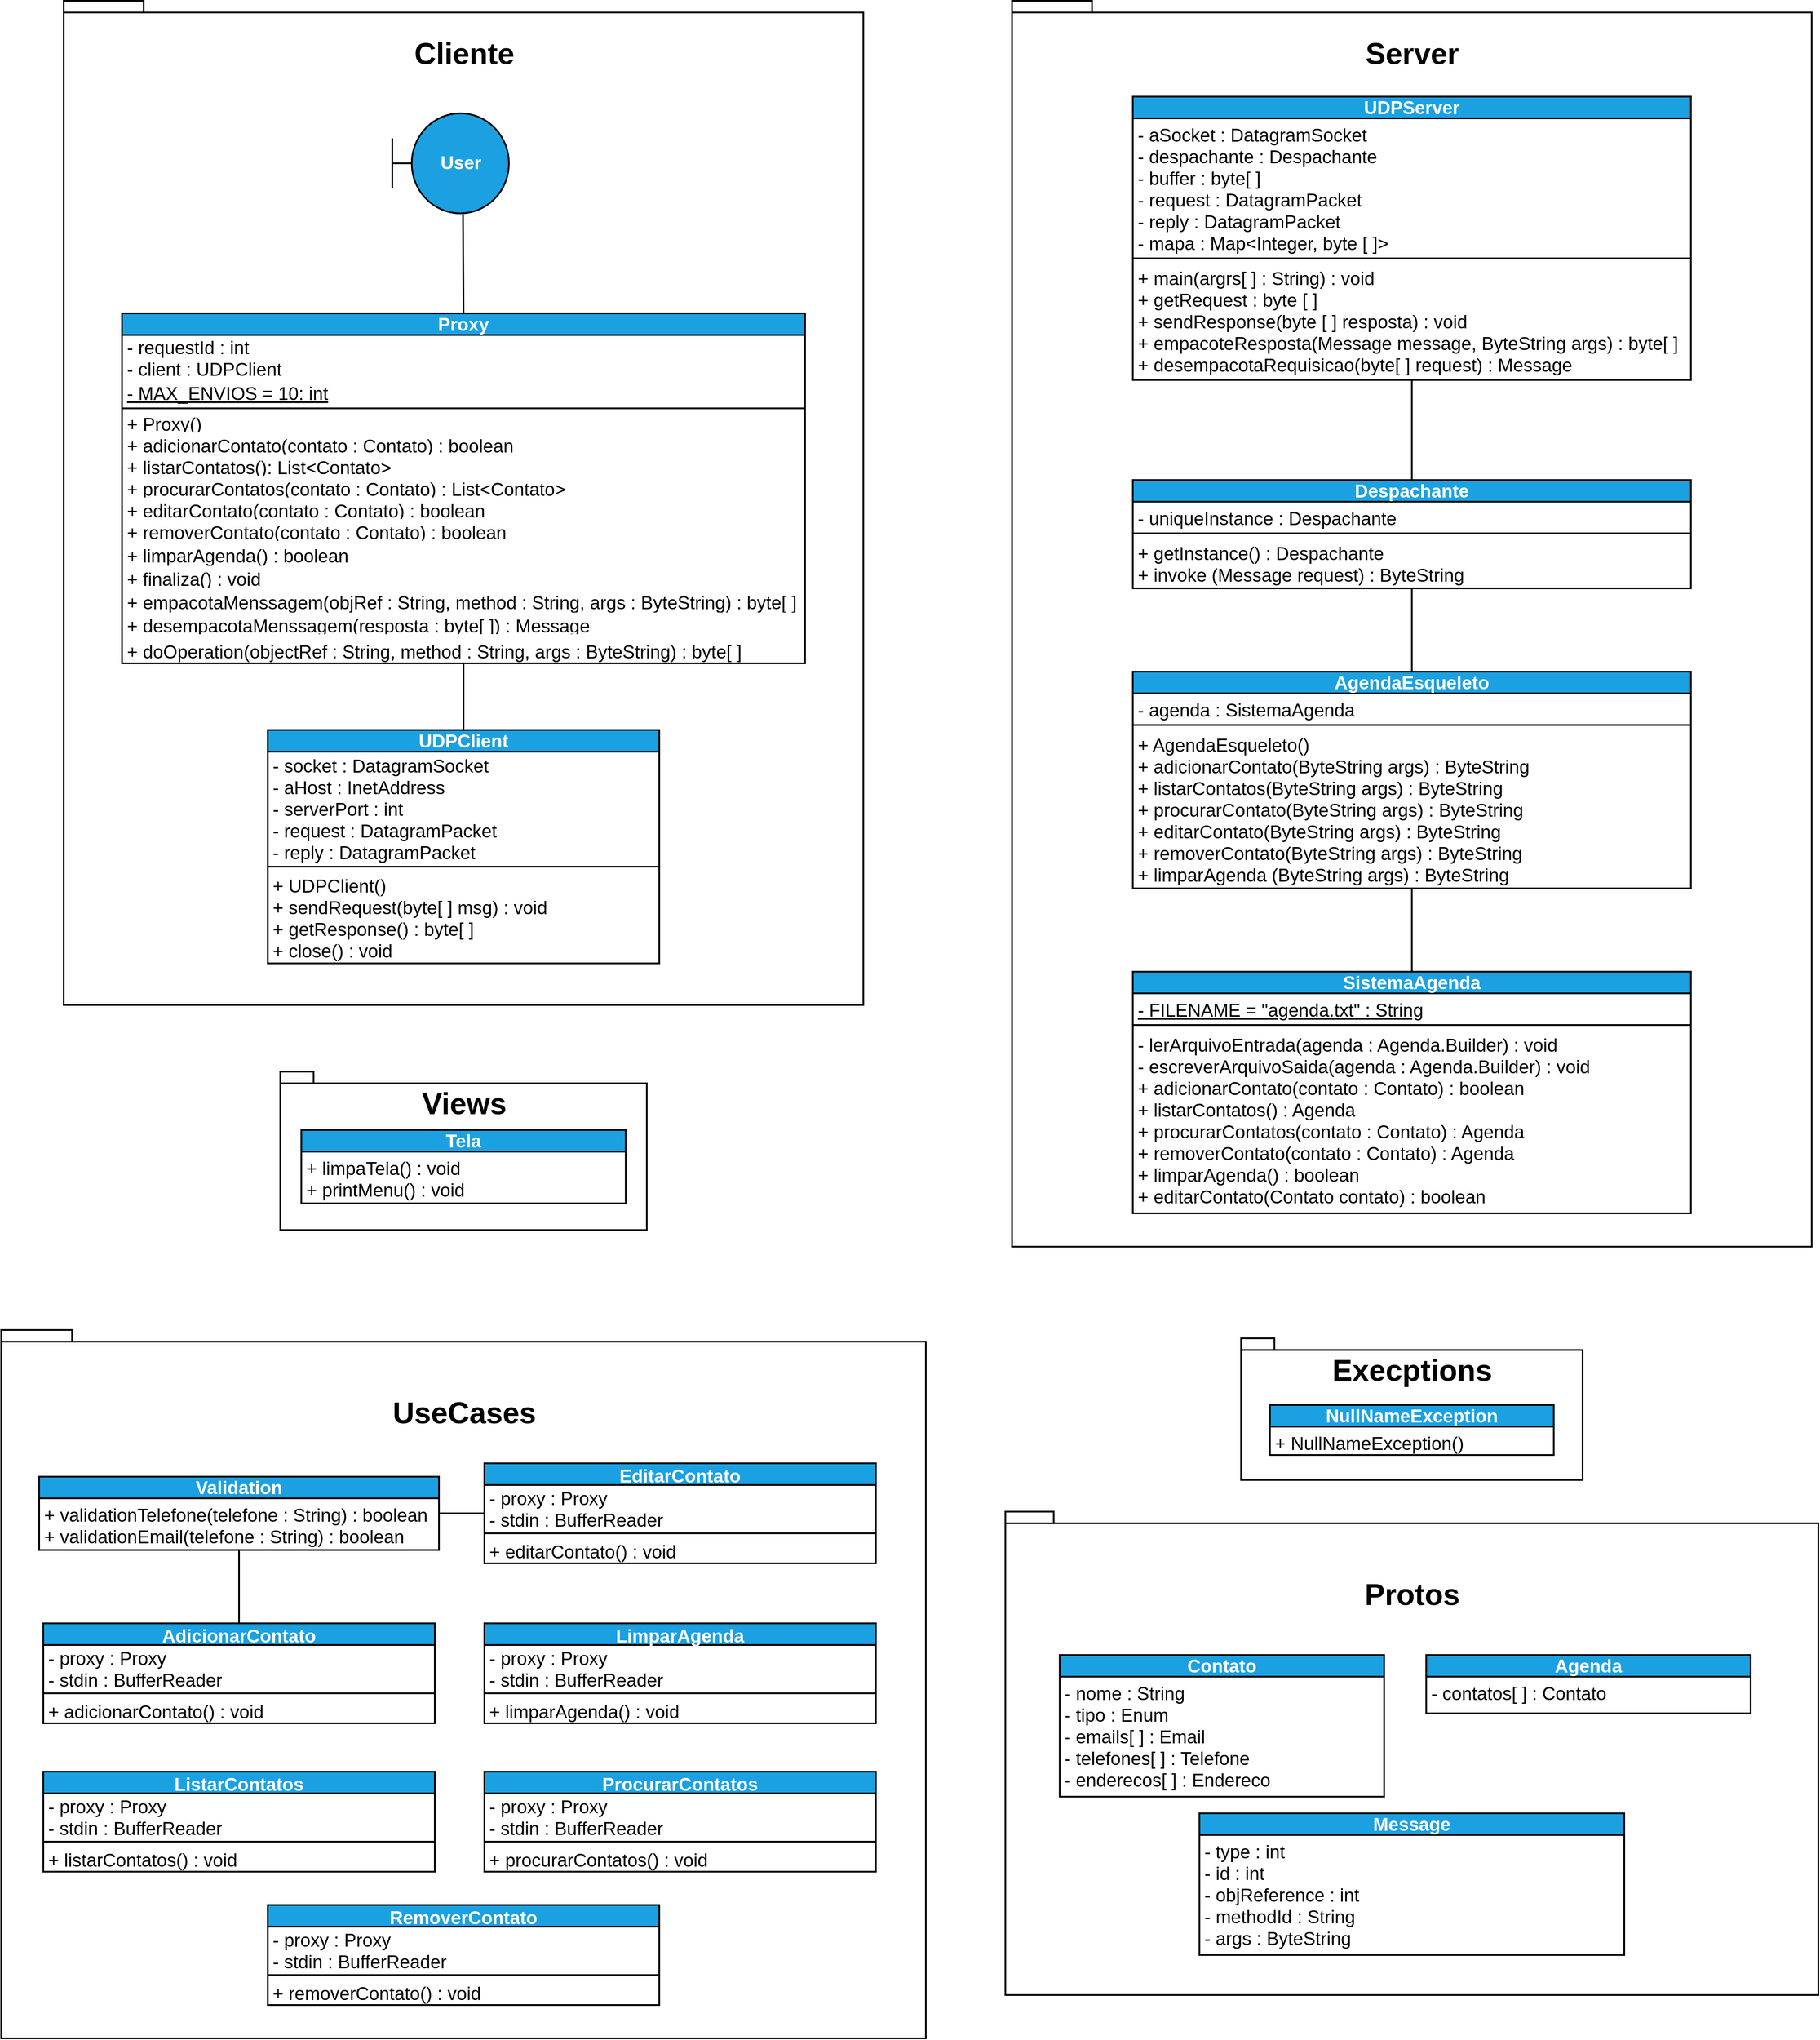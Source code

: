 <mxfile>
    <diagram id="Bl6PnjhjwC42AaLjEG6b" name="Page-1">
        <mxGraphModel dx="3425" dy="2639" grid="1" gridSize="10" guides="1" tooltips="1" connect="1" arrows="1" fold="1" page="1" pageScale="1" pageWidth="1169" pageHeight="827" math="0" shadow="0">
            <root>
                <mxCell id="0"/>
                <mxCell id="1" parent="0"/>
                <mxCell id="111" value="&lt;p style=&quot;line-height: 2.6 ; font-size: 36px&quot;&gt;Protos&lt;/p&gt;" style="shape=folder;fontStyle=1;spacingTop=10;tabWidth=40;tabHeight=14;tabPosition=left;html=1;verticalAlign=top;strokeWidth=2;" vertex="1" parent="1">
                    <mxGeometry x="1016" y="1778" width="976" height="580" as="geometry"/>
                </mxCell>
                <mxCell id="101" value="&lt;font style=&quot;font-size: 36px&quot;&gt;Execptions&lt;/font&gt;" style="shape=folder;fontStyle=1;spacingTop=10;tabWidth=40;tabHeight=14;tabPosition=left;html=1;fontSize=22;strokeColor=default;strokeWidth=2;verticalAlign=top;" parent="1" vertex="1">
                    <mxGeometry x="1299" y="1570" width="410" height="170" as="geometry"/>
                </mxCell>
                <mxCell id="97" value="&lt;p style=&quot;line-height: 2.6 ; font-size: 36px&quot;&gt;UseCases&lt;/p&gt;" style="shape=folder;fontStyle=1;spacingTop=10;tabWidth=40;tabHeight=14;tabPosition=left;html=1;fontSize=22;strokeColor=default;strokeWidth=2;verticalAlign=top;" parent="1" vertex="1">
                    <mxGeometry x="-189.5" y="1560" width="1110" height="850" as="geometry"/>
                </mxCell>
                <mxCell id="61" value="&lt;font style=&quot;font-size: 36px&quot;&gt;Views&lt;/font&gt;" style="shape=folder;fontStyle=1;spacingTop=10;tabWidth=40;tabHeight=14;tabPosition=left;html=1;fontSize=22;strokeColor=default;strokeWidth=2;verticalAlign=top;" parent="1" vertex="1">
                    <mxGeometry x="145.5" y="1250" width="440" height="190" as="geometry"/>
                </mxCell>
                <mxCell id="56" value="&lt;font style=&quot;font-size: 36px ; line-height: 2.6&quot;&gt;Server&lt;/font&gt;" style="shape=folder;fontStyle=1;spacingTop=10;tabWidth=40;tabHeight=14;tabPosition=left;html=1;fontSize=22;strokeColor=default;strokeWidth=2;verticalAlign=top;" parent="1" vertex="1">
                    <mxGeometry x="1024" y="-35" width="960" height="1495" as="geometry"/>
                </mxCell>
                <mxCell id="53" value="&lt;font style=&quot;font-size: 36px ; line-height: 2.6&quot;&gt;Cliente&lt;/font&gt;" style="shape=folder;fontStyle=1;spacingTop=10;tabWidth=40;tabHeight=14;tabPosition=left;html=1;fontSize=22;strokeColor=default;strokeWidth=2;verticalAlign=top;" parent="1" vertex="1">
                    <mxGeometry x="-114.5" y="-35" width="960" height="1205" as="geometry"/>
                </mxCell>
                <mxCell id="2" value="User" style="shape=umlBoundary;whiteSpace=wrap;html=1;fillColor=#1ba1e2;strokeColor=#000000;strokeWidth=2;fontStyle=1;fontSize=22;verticalAlign=middle;fontColor=#ffffff;spacing=2;" parent="1" vertex="1">
                    <mxGeometry x="280" y="100" width="140" height="120" as="geometry"/>
                </mxCell>
                <mxCell id="55" style="edgeStyle=none;html=1;exitX=0.5;exitY=0;exitDx=0;exitDy=0;entryX=0.606;entryY=1.01;entryDx=0;entryDy=0;entryPerimeter=0;fontSize=22;endArrow=none;endFill=0;strokeWidth=2;" parent="1" source="7" target="2" edge="1">
                    <mxGeometry relative="1" as="geometry"/>
                </mxCell>
                <mxCell id="7" value="Proxy" style="swimlane;fontStyle=1;align=center;verticalAlign=bottom;childLayout=stackLayout;horizontal=1;startSize=26;horizontalStack=0;resizeParent=1;resizeParentMax=0;resizeLast=0;collapsible=1;marginBottom=0;fontSize=22;strokeColor=#000000;strokeWidth=2;fillColor=#1ba1e2;fontColor=#ffffff;" parent="1" vertex="1">
                    <mxGeometry x="-44.5" y="340" width="820" height="420" as="geometry"/>
                </mxCell>
                <mxCell id="8" value="- requestId : int&#10;- client : UDPClient" style="text;strokeColor=none;fillColor=none;align=left;verticalAlign=middle;spacingLeft=4;spacingRight=4;overflow=hidden;rotatable=0;points=[[0,0.5],[1,0.5]];portConstraint=eastwest;fontSize=22;fontStyle=0" parent="7" vertex="1">
                    <mxGeometry y="26" width="820" height="50" as="geometry"/>
                </mxCell>
                <mxCell id="103" value="- MAX_ENVIOS = 10: int" style="text;strokeColor=none;fillColor=none;align=left;verticalAlign=top;spacingLeft=4;spacingRight=4;overflow=hidden;rotatable=0;points=[[0,0.5],[1,0.5]];portConstraint=eastwest;fontSize=22;fontStyle=4" parent="7" vertex="1">
                    <mxGeometry y="76" width="820" height="34" as="geometry"/>
                </mxCell>
                <mxCell id="9" value="" style="line;strokeWidth=2;fillColor=none;align=left;verticalAlign=middle;spacingTop=-1;spacingLeft=3;spacingRight=3;rotatable=0;labelPosition=right;points=[];portConstraint=eastwest;fontSize=22;" parent="7" vertex="1">
                    <mxGeometry y="110" width="820" height="8" as="geometry"/>
                </mxCell>
                <mxCell id="18" value="+ Proxy()" style="text;strokeColor=none;fillColor=none;align=left;verticalAlign=middle;spacingLeft=4;spacingRight=4;overflow=hidden;rotatable=0;points=[[0,0.5],[1,0.5]];portConstraint=eastwest;fontSize=22;" parent="7" vertex="1">
                    <mxGeometry y="118" width="820" height="26" as="geometry"/>
                </mxCell>
                <mxCell id="16" value="+ adicionarContato(contato : Contato) : boolean" style="text;strokeColor=none;fillColor=none;align=left;verticalAlign=middle;spacingLeft=4;spacingRight=4;overflow=hidden;rotatable=0;points=[[0,0.5],[1,0.5]];portConstraint=eastwest;fontSize=22;" parent="7" vertex="1">
                    <mxGeometry y="144" width="820" height="26" as="geometry"/>
                </mxCell>
                <mxCell id="17" value="+ listarContatos(): List&lt;Contato&gt;" style="text;strokeColor=none;fillColor=none;align=left;verticalAlign=middle;spacingLeft=4;spacingRight=4;overflow=hidden;rotatable=0;points=[[0,0.5],[1,0.5]];portConstraint=eastwest;fontSize=22;" parent="7" vertex="1">
                    <mxGeometry y="170" width="820" height="26" as="geometry"/>
                </mxCell>
                <mxCell id="15" value="+ procurarContatos(contato : Contato) : List&lt;Contato&gt;" style="text;strokeColor=none;fillColor=none;align=left;verticalAlign=middle;spacingLeft=4;spacingRight=4;overflow=hidden;rotatable=0;points=[[0,0.5],[1,0.5]];portConstraint=eastwest;fontSize=22;" parent="7" vertex="1">
                    <mxGeometry y="196" width="820" height="26" as="geometry"/>
                </mxCell>
                <mxCell id="14" value="+ editarContato(contato : Contato) : boolean" style="text;strokeColor=none;fillColor=none;align=left;verticalAlign=middle;spacingLeft=4;spacingRight=4;overflow=hidden;rotatable=0;points=[[0,0.5],[1,0.5]];portConstraint=eastwest;fontSize=22;" parent="7" vertex="1">
                    <mxGeometry y="222" width="820" height="26" as="geometry"/>
                </mxCell>
                <mxCell id="11" value="+ removerContato(contato : Contato) : boolean" style="text;strokeColor=none;fillColor=none;align=left;verticalAlign=middle;spacingLeft=4;spacingRight=4;overflow=hidden;rotatable=0;points=[[0,0.5],[1,0.5]];portConstraint=eastwest;fontSize=22;" parent="7" vertex="1">
                    <mxGeometry y="248" width="820" height="26" as="geometry"/>
                </mxCell>
                <mxCell id="10" value="+ limparAgenda() : boolean" style="text;strokeColor=none;fillColor=none;align=left;verticalAlign=middle;spacingLeft=4;spacingRight=4;overflow=hidden;rotatable=0;points=[[0,0.5],[1,0.5]];portConstraint=eastwest;fontSize=22;" parent="7" vertex="1">
                    <mxGeometry y="274" width="820" height="30" as="geometry"/>
                </mxCell>
                <mxCell id="21" value="+ finaliza() : void" style="text;strokeColor=none;fillColor=none;align=left;verticalAlign=middle;spacingLeft=4;spacingRight=4;overflow=hidden;rotatable=0;points=[[0,0.5],[1,0.5]];portConstraint=eastwest;fontSize=22;" parent="7" vertex="1">
                    <mxGeometry y="304" width="820" height="26" as="geometry"/>
                </mxCell>
                <mxCell id="20" value="+ empacotaMenssagem(objRef : String, method : String, args : ByteString) : byte[ ]" style="text;strokeColor=none;fillColor=none;align=left;verticalAlign=middle;spacingLeft=4;spacingRight=4;overflow=hidden;rotatable=0;points=[[0,0.5],[1,0.5]];portConstraint=eastwest;fontSize=22;" parent="7" vertex="1">
                    <mxGeometry y="330" width="820" height="30" as="geometry"/>
                </mxCell>
                <mxCell id="19" value="+ desempacotaMenssagem(resposta : byte[ ]) : Message" style="text;strokeColor=none;fillColor=none;align=left;verticalAlign=middle;spacingLeft=4;spacingRight=4;overflow=hidden;rotatable=0;points=[[0,0.5],[1,0.5]];portConstraint=eastwest;fontSize=22;" parent="7" vertex="1">
                    <mxGeometry y="360" width="820" height="26" as="geometry"/>
                </mxCell>
                <mxCell id="23" value="+ doOperation(objectRef : String, method : String, args : ByteString) : byte[ ]" style="text;strokeColor=none;fillColor=none;align=left;verticalAlign=top;spacingLeft=4;spacingRight=4;overflow=hidden;rotatable=0;points=[[0,0.5],[1,0.5]];portConstraint=eastwest;fontSize=22;" parent="7" vertex="1">
                    <mxGeometry y="386" width="820" height="34" as="geometry"/>
                </mxCell>
                <mxCell id="28" style="edgeStyle=none;html=1;exitX=0.5;exitY=0;exitDx=0;exitDy=0;fontSize=22;endArrow=none;endFill=0;strokeWidth=2;" parent="1" source="24" target="23" edge="1">
                    <mxGeometry relative="1" as="geometry"/>
                </mxCell>
                <mxCell id="24" value="UDPClient" style="swimlane;fontStyle=1;align=center;verticalAlign=bottom;childLayout=stackLayout;horizontal=1;startSize=26;horizontalStack=0;resizeParent=1;resizeParentMax=0;resizeLast=0;collapsible=1;marginBottom=0;fontSize=22;strokeColor=#000000;strokeWidth=2;fillColor=#1ba1e2;fontColor=#ffffff;" parent="1" vertex="1">
                    <mxGeometry x="130.5" y="840" width="470" height="280" as="geometry"/>
                </mxCell>
                <mxCell id="25" value="- socket : DatagramSocket&#10;- aHost : InetAddress&#10;- serverPort : int&#10;- request : DatagramPacket&#10;- reply : DatagramPacket" style="text;strokeColor=none;fillColor=none;align=left;verticalAlign=middle;spacingLeft=4;spacingRight=4;overflow=hidden;rotatable=0;points=[[0,0.5],[1,0.5]];portConstraint=eastwest;fontSize=22;" parent="24" vertex="1">
                    <mxGeometry y="26" width="470" height="134" as="geometry"/>
                </mxCell>
                <mxCell id="26" value="" style="line;strokeWidth=2;fillColor=none;align=left;verticalAlign=middle;spacingTop=-1;spacingLeft=3;spacingRight=3;rotatable=0;labelPosition=right;points=[];portConstraint=eastwest;fontSize=22;" parent="24" vertex="1">
                    <mxGeometry y="160" width="470" height="8" as="geometry"/>
                </mxCell>
                <mxCell id="27" value="+ UDPClient()&#10;+ sendRequest(byte[ ] msg) : void&#10;+ getResponse() : byte[ ]&#10;+ close() : void" style="text;strokeColor=none;fillColor=none;align=left;verticalAlign=middle;spacingLeft=4;spacingRight=4;overflow=hidden;rotatable=0;points=[[0,0.5],[1,0.5]];portConstraint=eastwest;fontSize=22;" parent="24" vertex="1">
                    <mxGeometry y="168" width="470" height="112" as="geometry"/>
                </mxCell>
                <mxCell id="29" value="UDPServer" style="swimlane;fontStyle=1;align=center;verticalAlign=bottom;childLayout=stackLayout;horizontal=1;startSize=26;horizontalStack=0;resizeParent=1;resizeParentMax=0;resizeLast=0;collapsible=1;marginBottom=0;fontSize=22;strokeColor=#000000;strokeWidth=2;fillColor=#1ba1e2;fontColor=#ffffff;" parent="1" vertex="1">
                    <mxGeometry x="1169" y="80" width="670" height="340" as="geometry"/>
                </mxCell>
                <mxCell id="30" value="- aSocket : DatagramSocket&#10;- despachante : Despachante&#10;- buffer : byte[ ]&#10;- request : DatagramPacket&#10;- reply : DatagramPacket&#10;- mapa : Map&lt;Integer, byte [ ]&gt;" style="text;strokeColor=none;fillColor=none;align=left;verticalAlign=top;spacingLeft=4;spacingRight=4;overflow=hidden;rotatable=0;points=[[0,0.5],[1,0.5]];portConstraint=eastwest;fontSize=22;" parent="29" vertex="1">
                    <mxGeometry y="26" width="670" height="164" as="geometry"/>
                </mxCell>
                <mxCell id="31" value="" style="line;strokeWidth=2;fillColor=none;align=left;verticalAlign=middle;spacingTop=-1;spacingLeft=3;spacingRight=3;rotatable=0;labelPosition=right;points=[];portConstraint=eastwest;fontSize=17;" parent="29" vertex="1">
                    <mxGeometry y="190" width="670" height="8" as="geometry"/>
                </mxCell>
                <mxCell id="32" value="+ main(argrs[ ] : String) : void&#10;+ getRequest : byte [ ]&#10;+ sendResponse(byte [ ] resposta) : void&#10;+ empacoteResposta(Message message, ByteString args) : byte[ ]&#10;+ desempacotaRequisicao(byte[ ] request) : Message" style="text;strokeColor=none;fillColor=none;align=left;verticalAlign=top;spacingLeft=4;spacingRight=4;overflow=hidden;rotatable=0;points=[[0,0.5],[1,0.5]];portConstraint=eastwest;fontSize=22;strokeWidth=2;" parent="29" vertex="1">
                    <mxGeometry y="198" width="670" height="142" as="geometry"/>
                </mxCell>
                <mxCell id="52" style="edgeStyle=none;html=1;exitX=0.5;exitY=0;exitDx=0;exitDy=0;entryX=0.5;entryY=1;entryDx=0;entryDy=0;fontSize=22;endArrow=none;endFill=0;strokeWidth=2;" parent="1" source="33" target="29" edge="1">
                    <mxGeometry relative="1" as="geometry"/>
                </mxCell>
                <mxCell id="33" value="Despachante" style="swimlane;fontStyle=1;align=center;verticalAlign=bottom;childLayout=stackLayout;horizontal=1;startSize=26;horizontalStack=0;resizeParent=1;resizeParentMax=0;resizeLast=0;collapsible=1;marginBottom=0;fontSize=22;strokeColor=#000000;strokeWidth=2;fillColor=#1ba1e2;fontColor=#ffffff;" parent="1" vertex="1">
                    <mxGeometry x="1169" y="540" width="670" height="130" as="geometry"/>
                </mxCell>
                <mxCell id="34" value="- uniqueInstance : Despachante" style="text;strokeColor=none;fillColor=none;align=left;verticalAlign=top;spacingLeft=4;spacingRight=4;overflow=hidden;rotatable=0;points=[[0,0.5],[1,0.5]];portConstraint=eastwest;fontSize=22;" parent="33" vertex="1">
                    <mxGeometry y="26" width="670" height="34" as="geometry"/>
                </mxCell>
                <mxCell id="35" value="" style="line;strokeWidth=2;fillColor=none;align=left;verticalAlign=middle;spacingTop=-1;spacingLeft=3;spacingRight=3;rotatable=0;labelPosition=right;points=[];portConstraint=eastwest;fontSize=17;" parent="33" vertex="1">
                    <mxGeometry y="60" width="670" height="8" as="geometry"/>
                </mxCell>
                <mxCell id="36" value="+ getInstance() : Despachante&#10;+ invoke (Message request) : ByteString" style="text;strokeColor=none;fillColor=none;align=left;verticalAlign=top;spacingLeft=4;spacingRight=4;overflow=hidden;rotatable=0;points=[[0,0.5],[1,0.5]];portConstraint=eastwest;fontSize=22;strokeWidth=2;" parent="33" vertex="1">
                    <mxGeometry y="68" width="670" height="62" as="geometry"/>
                </mxCell>
                <mxCell id="51" style="edgeStyle=none;html=1;exitX=0.5;exitY=0;exitDx=0;exitDy=0;entryX=0.5;entryY=1;entryDx=0;entryDy=0;fontSize=22;endArrow=none;endFill=0;strokeWidth=2;" parent="1" source="37" target="33" edge="1">
                    <mxGeometry relative="1" as="geometry"/>
                </mxCell>
                <mxCell id="37" value="AgendaEsqueleto" style="swimlane;fontStyle=1;align=center;verticalAlign=bottom;childLayout=stackLayout;horizontal=1;startSize=26;horizontalStack=0;resizeParent=1;resizeParentMax=0;resizeLast=0;collapsible=1;marginBottom=0;fontSize=22;strokeColor=#000000;strokeWidth=2;fillColor=#1ba1e2;fontColor=#ffffff;" parent="1" vertex="1">
                    <mxGeometry x="1169" y="770" width="670" height="260" as="geometry"/>
                </mxCell>
                <mxCell id="38" value="- agenda : SistemaAgenda" style="text;strokeColor=none;fillColor=none;align=left;verticalAlign=top;spacingLeft=4;spacingRight=4;overflow=hidden;rotatable=0;points=[[0,0.5],[1,0.5]];portConstraint=eastwest;fontSize=22;" parent="37" vertex="1">
                    <mxGeometry y="26" width="670" height="34" as="geometry"/>
                </mxCell>
                <mxCell id="39" value="" style="line;strokeWidth=2;fillColor=none;align=left;verticalAlign=middle;spacingTop=-1;spacingLeft=3;spacingRight=3;rotatable=0;labelPosition=right;points=[];portConstraint=eastwest;fontSize=17;" parent="37" vertex="1">
                    <mxGeometry y="60" width="670" height="8" as="geometry"/>
                </mxCell>
                <mxCell id="40" value="+ AgendaEsqueleto()&#10;+ adicionarContato(ByteString args) : ByteString&#10;+ listarContatos(ByteString args) : ByteString&#10;+ procurarContato(ByteString args) : ByteString&#10;+ editarContato(ByteString args) : ByteString&#10;+ removerContato(ByteString args) : ByteString&#10;+ limparAgenda (ByteString args) : ByteString&#10;" style="text;strokeColor=none;fillColor=none;align=left;verticalAlign=top;spacingLeft=4;spacingRight=4;overflow=hidden;rotatable=0;points=[[0,0.5],[1,0.5]];portConstraint=eastwest;fontSize=22;strokeWidth=2;" parent="37" vertex="1">
                    <mxGeometry y="68" width="670" height="192" as="geometry"/>
                </mxCell>
                <mxCell id="50" style="edgeStyle=none;html=1;exitX=0.5;exitY=0;exitDx=0;exitDy=0;entryX=0.5;entryY=1;entryDx=0;entryDy=0;fontSize=22;endArrow=none;endFill=0;strokeWidth=2;" parent="1" source="45" target="37" edge="1">
                    <mxGeometry relative="1" as="geometry"/>
                </mxCell>
                <mxCell id="45" value="SistemaAgenda" style="swimlane;fontStyle=1;align=center;verticalAlign=bottom;childLayout=stackLayout;horizontal=1;startSize=26;horizontalStack=0;resizeParent=1;resizeParentMax=0;resizeLast=0;collapsible=1;marginBottom=0;fontSize=22;strokeColor=#000000;strokeWidth=2;fillColor=#1ba1e2;fontColor=#ffffff;" parent="1" vertex="1">
                    <mxGeometry x="1169" y="1130" width="670" height="290" as="geometry"/>
                </mxCell>
                <mxCell id="46" value="- FILENAME = &quot;agenda.txt&quot; : String" style="text;strokeColor=none;fillColor=none;align=left;verticalAlign=top;spacingLeft=4;spacingRight=4;overflow=hidden;rotatable=0;points=[[0,0.5],[1,0.5]];portConstraint=eastwest;fontSize=22;fontStyle=4" parent="45" vertex="1">
                    <mxGeometry y="26" width="670" height="34" as="geometry"/>
                </mxCell>
                <mxCell id="47" value="" style="line;strokeWidth=2;fillColor=none;align=left;verticalAlign=middle;spacingTop=-1;spacingLeft=3;spacingRight=3;rotatable=0;labelPosition=right;points=[];portConstraint=eastwest;fontSize=17;" parent="45" vertex="1">
                    <mxGeometry y="60" width="670" height="8" as="geometry"/>
                </mxCell>
                <mxCell id="48" value="- lerArquivoEntrada(agenda : Agenda.Builder) : void&#10;- escreverArquivoSaida(agenda : Agenda.Builder) : void&#10;+ adicionarContato(contato : Contato) : boolean&#10;+ listarContatos() : Agenda&#10;+ procurarContatos(contato : Contato) : Agenda&#10;+ removerContato(contato : Contato) : Agenda&#10;+ limparAgenda() : boolean&#10;+ editarContato(Contato contato) : boolean" style="text;strokeColor=none;fillColor=none;align=left;verticalAlign=top;spacingLeft=4;spacingRight=4;overflow=hidden;rotatable=0;points=[[0,0.5],[1,0.5]];portConstraint=eastwest;fontSize=22;strokeWidth=2;" parent="45" vertex="1">
                    <mxGeometry y="68" width="670" height="222" as="geometry"/>
                </mxCell>
                <mxCell id="57" value="Tela" style="swimlane;fontStyle=1;align=center;verticalAlign=bottom;childLayout=stackLayout;horizontal=1;startSize=26;horizontalStack=0;resizeParent=1;resizeParentMax=0;resizeLast=0;collapsible=1;marginBottom=0;fontSize=22;strokeColor=#000000;strokeWidth=2;fillColor=#1ba1e2;fontColor=#ffffff;" parent="1" vertex="1">
                    <mxGeometry x="170.75" y="1320" width="389.5" height="88" as="geometry"/>
                </mxCell>
                <mxCell id="60" value="+ limpaTela() : void&#10;+ printMenu() : void" style="text;strokeColor=none;fillColor=none;align=left;verticalAlign=top;spacingLeft=4;spacingRight=4;overflow=hidden;rotatable=0;points=[[0,0.5],[1,0.5]];portConstraint=eastwest;fontSize=22;strokeWidth=2;" parent="57" vertex="1">
                    <mxGeometry y="26" width="389.5" height="62" as="geometry"/>
                </mxCell>
                <mxCell id="64" value="Validation" style="swimlane;fontStyle=1;align=center;verticalAlign=bottom;childLayout=stackLayout;horizontal=1;startSize=26;horizontalStack=0;resizeParent=1;resizeParentMax=0;resizeLast=0;collapsible=1;marginBottom=0;fontSize=22;strokeColor=#000000;strokeWidth=2;fillColor=#1ba1e2;fontColor=#ffffff;" parent="1" vertex="1">
                    <mxGeometry x="-144" y="1736" width="480" height="88" as="geometry"/>
                </mxCell>
                <mxCell id="65" value="+ validationTelefone(telefone : String) : boolean&#10;+ validationEmail(telefone : String) : boolean" style="text;strokeColor=none;fillColor=none;align=left;verticalAlign=top;spacingLeft=4;spacingRight=4;overflow=hidden;rotatable=0;points=[[0,0.5],[1,0.5]];portConstraint=eastwest;fontSize=22;strokeWidth=2;" parent="64" vertex="1">
                    <mxGeometry y="26" width="480" height="62" as="geometry"/>
                </mxCell>
                <mxCell id="80" style="edgeStyle=none;html=1;exitX=0.5;exitY=0;exitDx=0;exitDy=0;entryX=0.5;entryY=1;entryDx=0;entryDy=0;fontSize=22;endArrow=none;endFill=0;strokeWidth=2;" parent="1" source="66" target="64" edge="1">
                    <mxGeometry relative="1" as="geometry"/>
                </mxCell>
                <mxCell id="66" value="AdicionarContato" style="swimlane;fontStyle=1;align=center;verticalAlign=middle;childLayout=stackLayout;horizontal=1;startSize=26;horizontalStack=0;resizeParent=1;resizeParentMax=0;resizeLast=0;collapsible=1;marginBottom=0;fontSize=22;strokeColor=#000000;strokeWidth=2;fillColor=#1ba1e2;fontColor=#ffffff;" parent="1" vertex="1">
                    <mxGeometry x="-139" y="1912" width="470" height="120" as="geometry"/>
                </mxCell>
                <mxCell id="67" value="- proxy : Proxy&#10;- stdin : BufferReader" style="text;strokeColor=none;fillColor=none;align=left;verticalAlign=middle;spacingLeft=4;spacingRight=4;overflow=hidden;rotatable=0;points=[[0,0.5],[1,0.5]];portConstraint=eastwest;fontSize=22;" parent="66" vertex="1">
                    <mxGeometry y="26" width="470" height="54" as="geometry"/>
                </mxCell>
                <mxCell id="68" value="" style="line;strokeWidth=2;fillColor=none;align=left;verticalAlign=middle;spacingTop=-1;spacingLeft=3;spacingRight=3;rotatable=0;labelPosition=right;points=[];portConstraint=eastwest;fontSize=22;" parent="66" vertex="1">
                    <mxGeometry y="80" width="470" height="8" as="geometry"/>
                </mxCell>
                <mxCell id="69" value="+ adicionarContato() : void" style="text;strokeColor=none;fillColor=none;align=left;verticalAlign=middle;spacingLeft=4;spacingRight=4;overflow=hidden;rotatable=0;points=[[0,0.5],[1,0.5]];portConstraint=eastwest;fontSize=22;" parent="66" vertex="1">
                    <mxGeometry y="88" width="470" height="32" as="geometry"/>
                </mxCell>
                <mxCell id="79" style="edgeStyle=none;html=1;exitX=0;exitY=0.5;exitDx=0;exitDy=0;entryX=1;entryY=0.5;entryDx=0;entryDy=0;fontSize=22;endArrow=none;endFill=0;strokeWidth=2;" parent="1" source="70" target="64" edge="1">
                    <mxGeometry relative="1" as="geometry"/>
                </mxCell>
                <mxCell id="70" value="EditarContato" style="swimlane;fontStyle=1;align=center;verticalAlign=middle;childLayout=stackLayout;horizontal=1;startSize=26;horizontalStack=0;resizeParent=1;resizeParentMax=0;resizeLast=0;collapsible=1;marginBottom=0;fontSize=22;strokeColor=#000000;strokeWidth=2;fillColor=#1ba1e2;fontColor=#ffffff;" parent="1" vertex="1">
                    <mxGeometry x="390.5" y="1720" width="470" height="120" as="geometry"/>
                </mxCell>
                <mxCell id="71" value="- proxy : Proxy&#10;- stdin : BufferReader" style="text;strokeColor=none;fillColor=none;align=left;verticalAlign=middle;spacingLeft=4;spacingRight=4;overflow=hidden;rotatable=0;points=[[0,0.5],[1,0.5]];portConstraint=eastwest;fontSize=22;" parent="70" vertex="1">
                    <mxGeometry y="26" width="470" height="54" as="geometry"/>
                </mxCell>
                <mxCell id="72" value="" style="line;strokeWidth=2;fillColor=none;align=left;verticalAlign=middle;spacingTop=-1;spacingLeft=3;spacingRight=3;rotatable=0;labelPosition=right;points=[];portConstraint=eastwest;fontSize=22;" parent="70" vertex="1">
                    <mxGeometry y="80" width="470" height="8" as="geometry"/>
                </mxCell>
                <mxCell id="73" value="+ editarContato() : void" style="text;strokeColor=none;fillColor=none;align=left;verticalAlign=middle;spacingLeft=4;spacingRight=4;overflow=hidden;rotatable=0;points=[[0,0.5],[1,0.5]];portConstraint=eastwest;fontSize=22;" parent="70" vertex="1">
                    <mxGeometry y="88" width="470" height="32" as="geometry"/>
                </mxCell>
                <mxCell id="81" value="LimparAgenda" style="swimlane;fontStyle=1;align=center;verticalAlign=middle;childLayout=stackLayout;horizontal=1;startSize=26;horizontalStack=0;resizeParent=1;resizeParentMax=0;resizeLast=0;collapsible=1;marginBottom=0;fontSize=22;strokeColor=#000000;strokeWidth=2;fillColor=#1ba1e2;fontColor=#ffffff;" parent="1" vertex="1">
                    <mxGeometry x="390.5" y="1912" width="470" height="120" as="geometry"/>
                </mxCell>
                <mxCell id="82" value="- proxy : Proxy&#10;- stdin : BufferReader" style="text;strokeColor=none;fillColor=none;align=left;verticalAlign=middle;spacingLeft=4;spacingRight=4;overflow=hidden;rotatable=0;points=[[0,0.5],[1,0.5]];portConstraint=eastwest;fontSize=22;" parent="81" vertex="1">
                    <mxGeometry y="26" width="470" height="54" as="geometry"/>
                </mxCell>
                <mxCell id="83" value="" style="line;strokeWidth=2;fillColor=none;align=left;verticalAlign=middle;spacingTop=-1;spacingLeft=3;spacingRight=3;rotatable=0;labelPosition=right;points=[];portConstraint=eastwest;fontSize=22;" parent="81" vertex="1">
                    <mxGeometry y="80" width="470" height="8" as="geometry"/>
                </mxCell>
                <mxCell id="84" value="+ limparAgenda() : void" style="text;strokeColor=none;fillColor=none;align=left;verticalAlign=middle;spacingLeft=4;spacingRight=4;overflow=hidden;rotatable=0;points=[[0,0.5],[1,0.5]];portConstraint=eastwest;fontSize=22;" parent="81" vertex="1">
                    <mxGeometry y="88" width="470" height="32" as="geometry"/>
                </mxCell>
                <mxCell id="85" value="ProcurarContatos" style="swimlane;fontStyle=1;align=center;verticalAlign=middle;childLayout=stackLayout;horizontal=1;startSize=26;horizontalStack=0;resizeParent=1;resizeParentMax=0;resizeLast=0;collapsible=1;marginBottom=0;fontSize=22;strokeColor=#000000;strokeWidth=2;fillColor=#1ba1e2;fontColor=#ffffff;" parent="1" vertex="1">
                    <mxGeometry x="390.5" y="2090" width="470" height="120" as="geometry"/>
                </mxCell>
                <mxCell id="86" value="- proxy : Proxy&#10;- stdin : BufferReader" style="text;strokeColor=none;fillColor=none;align=left;verticalAlign=middle;spacingLeft=4;spacingRight=4;overflow=hidden;rotatable=0;points=[[0,0.5],[1,0.5]];portConstraint=eastwest;fontSize=22;" parent="85" vertex="1">
                    <mxGeometry y="26" width="470" height="54" as="geometry"/>
                </mxCell>
                <mxCell id="87" value="" style="line;strokeWidth=2;fillColor=none;align=left;verticalAlign=middle;spacingTop=-1;spacingLeft=3;spacingRight=3;rotatable=0;labelPosition=right;points=[];portConstraint=eastwest;fontSize=22;" parent="85" vertex="1">
                    <mxGeometry y="80" width="470" height="8" as="geometry"/>
                </mxCell>
                <mxCell id="88" value="+ procurarContatos() : void" style="text;strokeColor=none;fillColor=none;align=left;verticalAlign=middle;spacingLeft=4;spacingRight=4;overflow=hidden;rotatable=0;points=[[0,0.5],[1,0.5]];portConstraint=eastwest;fontSize=22;" parent="85" vertex="1">
                    <mxGeometry y="88" width="470" height="32" as="geometry"/>
                </mxCell>
                <mxCell id="89" value="ListarContatos" style="swimlane;fontStyle=1;align=center;verticalAlign=middle;childLayout=stackLayout;horizontal=1;startSize=26;horizontalStack=0;resizeParent=1;resizeParentMax=0;resizeLast=0;collapsible=1;marginBottom=0;fontSize=22;strokeColor=#000000;strokeWidth=2;fillColor=#1ba1e2;fontColor=#ffffff;" parent="1" vertex="1">
                    <mxGeometry x="-139" y="2090" width="470" height="120" as="geometry"/>
                </mxCell>
                <mxCell id="90" value="- proxy : Proxy&#10;- stdin : BufferReader" style="text;strokeColor=none;fillColor=none;align=left;verticalAlign=middle;spacingLeft=4;spacingRight=4;overflow=hidden;rotatable=0;points=[[0,0.5],[1,0.5]];portConstraint=eastwest;fontSize=22;" parent="89" vertex="1">
                    <mxGeometry y="26" width="470" height="54" as="geometry"/>
                </mxCell>
                <mxCell id="91" value="" style="line;strokeWidth=2;fillColor=none;align=left;verticalAlign=middle;spacingTop=-1;spacingLeft=3;spacingRight=3;rotatable=0;labelPosition=right;points=[];portConstraint=eastwest;fontSize=22;" parent="89" vertex="1">
                    <mxGeometry y="80" width="470" height="8" as="geometry"/>
                </mxCell>
                <mxCell id="92" value="+ listarContatos() : void" style="text;strokeColor=none;fillColor=none;align=left;verticalAlign=middle;spacingLeft=4;spacingRight=4;overflow=hidden;rotatable=0;points=[[0,0.5],[1,0.5]];portConstraint=eastwest;fontSize=22;" parent="89" vertex="1">
                    <mxGeometry y="88" width="470" height="32" as="geometry"/>
                </mxCell>
                <mxCell id="93" value="RemoverContato" style="swimlane;fontStyle=1;align=center;verticalAlign=middle;childLayout=stackLayout;horizontal=1;startSize=26;horizontalStack=0;resizeParent=1;resizeParentMax=0;resizeLast=0;collapsible=1;marginBottom=0;fontSize=22;strokeColor=#000000;strokeWidth=2;fillColor=#1ba1e2;fontColor=#ffffff;" parent="1" vertex="1">
                    <mxGeometry x="130.5" y="2250" width="470" height="120" as="geometry"/>
                </mxCell>
                <mxCell id="94" value="- proxy : Proxy&#10;- stdin : BufferReader" style="text;strokeColor=none;fillColor=none;align=left;verticalAlign=middle;spacingLeft=4;spacingRight=4;overflow=hidden;rotatable=0;points=[[0,0.5],[1,0.5]];portConstraint=eastwest;fontSize=22;" parent="93" vertex="1">
                    <mxGeometry y="26" width="470" height="54" as="geometry"/>
                </mxCell>
                <mxCell id="95" value="" style="line;strokeWidth=2;fillColor=none;align=left;verticalAlign=middle;spacingTop=-1;spacingLeft=3;spacingRight=3;rotatable=0;labelPosition=right;points=[];portConstraint=eastwest;fontSize=22;" parent="93" vertex="1">
                    <mxGeometry y="80" width="470" height="8" as="geometry"/>
                </mxCell>
                <mxCell id="96" value="+ removerContato() : void" style="text;strokeColor=none;fillColor=none;align=left;verticalAlign=middle;spacingLeft=4;spacingRight=4;overflow=hidden;rotatable=0;points=[[0,0.5],[1,0.5]];portConstraint=eastwest;fontSize=22;" parent="93" vertex="1">
                    <mxGeometry y="88" width="470" height="32" as="geometry"/>
                </mxCell>
                <mxCell id="98" value="NullNameException" style="swimlane;fontStyle=1;align=center;verticalAlign=bottom;childLayout=stackLayout;horizontal=1;startSize=26;horizontalStack=0;resizeParent=1;resizeParentMax=0;resizeLast=0;collapsible=1;marginBottom=0;fontSize=22;strokeColor=#000000;strokeWidth=2;fillColor=#1ba1e2;fontColor=#ffffff;" parent="1" vertex="1">
                    <mxGeometry x="1333.63" y="1650" width="340.75" height="60" as="geometry"/>
                </mxCell>
                <mxCell id="99" value="+ NullNameException()" style="text;strokeColor=none;fillColor=none;align=left;verticalAlign=top;spacingLeft=4;spacingRight=4;overflow=hidden;rotatable=0;points=[[0,0.5],[1,0.5]];portConstraint=eastwest;fontSize=22;strokeWidth=2;" parent="98" vertex="1">
                    <mxGeometry y="26" width="340.75" height="34" as="geometry"/>
                </mxCell>
                <mxCell id="104" value="Contato" style="swimlane;fontStyle=1;align=center;verticalAlign=bottom;childLayout=stackLayout;horizontal=1;startSize=26;horizontalStack=0;resizeParent=1;resizeParentMax=0;resizeLast=0;collapsible=1;marginBottom=0;fontSize=22;strokeColor=#000000;strokeWidth=2;fillColor=#1ba1e2;fontColor=#ffffff;" vertex="1" parent="1">
                    <mxGeometry x="1081.24" y="1950" width="389.5" height="170" as="geometry"/>
                </mxCell>
                <mxCell id="105" value="- nome : String&#10;- tipo : Enum&#10;- emails[ ] : Email&#10;- telefones[ ] : Telefone&#10;- enderecos[ ] : Endereco" style="text;strokeColor=none;fillColor=none;align=left;verticalAlign=top;spacingLeft=4;spacingRight=4;overflow=hidden;rotatable=0;points=[[0,0.5],[1,0.5]];portConstraint=eastwest;fontSize=22;strokeWidth=2;" vertex="1" parent="104">
                    <mxGeometry y="26" width="389.5" height="144" as="geometry"/>
                </mxCell>
                <mxCell id="106" value="Agenda" style="swimlane;fontStyle=1;align=center;verticalAlign=bottom;childLayout=stackLayout;horizontal=1;startSize=26;horizontalStack=0;resizeParent=1;resizeParentMax=0;resizeLast=0;collapsible=1;marginBottom=0;fontSize=22;strokeColor=#000000;strokeWidth=2;fillColor=#1ba1e2;fontColor=#ffffff;" vertex="1" parent="1">
                    <mxGeometry x="1521.24" y="1950" width="389.5" height="70" as="geometry"/>
                </mxCell>
                <mxCell id="107" value="- contatos[ ] : Contato" style="text;strokeColor=none;fillColor=none;align=left;verticalAlign=top;spacingLeft=4;spacingRight=4;overflow=hidden;rotatable=0;points=[[0,0.5],[1,0.5]];portConstraint=eastwest;fontSize=22;strokeWidth=2;" vertex="1" parent="106">
                    <mxGeometry y="26" width="389.5" height="44" as="geometry"/>
                </mxCell>
                <mxCell id="108" value="Message" style="swimlane;fontStyle=1;align=center;verticalAlign=bottom;childLayout=stackLayout;horizontal=1;startSize=26;horizontalStack=0;resizeParent=1;resizeParentMax=0;resizeLast=0;collapsible=1;marginBottom=0;fontSize=22;strokeColor=#000000;strokeWidth=2;fillColor=#1ba1e2;fontColor=#ffffff;" vertex="1" parent="1">
                    <mxGeometry x="1249" y="2140" width="510" height="170" as="geometry"/>
                </mxCell>
                <mxCell id="109" value="- type : int&#10;- id : int&#10;- objReference : int&#10;- methodId : String&#10;- args : ByteString" style="text;strokeColor=none;fillColor=none;align=left;verticalAlign=top;spacingLeft=4;spacingRight=4;overflow=hidden;rotatable=0;points=[[0,0.5],[1,0.5]];portConstraint=eastwest;fontSize=22;strokeWidth=2;" vertex="1" parent="108">
                    <mxGeometry y="26" width="510" height="144" as="geometry"/>
                </mxCell>
            </root>
        </mxGraphModel>
    </diagram>
</mxfile>